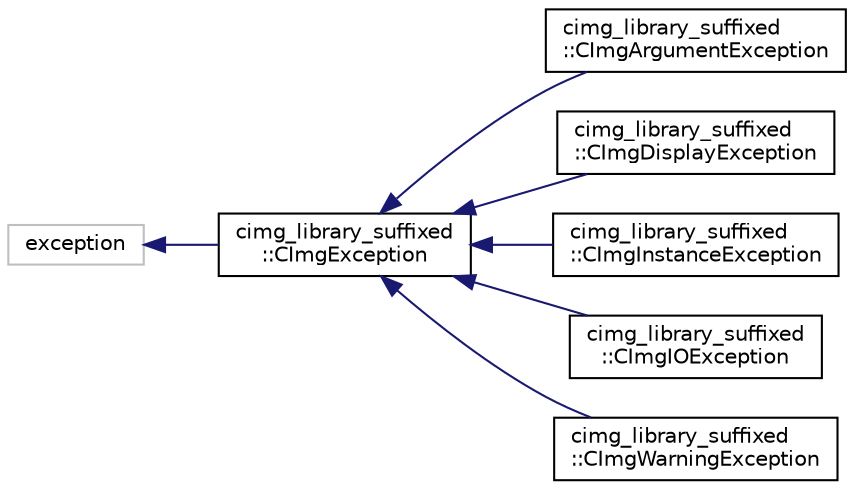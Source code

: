 digraph "Graphical Class Hierarchy"
{
  edge [fontname="Helvetica",fontsize="10",labelfontname="Helvetica",labelfontsize="10"];
  node [fontname="Helvetica",fontsize="10",shape=record];
  rankdir="LR";
  Node1 [label="exception",height=0.2,width=0.4,color="grey75", fillcolor="white", style="filled"];
  Node1 -> Node2 [dir="back",color="midnightblue",fontsize="10",style="solid",fontname="Helvetica"];
  Node2 [label="cimg_library_suffixed\l::CImgException",height=0.2,width=0.4,color="black", fillcolor="white", style="filled",URL="$structcimg__library__suffixed_1_1_c_img_exception.html",tooltip="Instances of CImgException are thrown when errors are encountered in a  function call."];
  Node2 -> Node3 [dir="back",color="midnightblue",fontsize="10",style="solid",fontname="Helvetica"];
  Node3 [label="cimg_library_suffixed\l::CImgArgumentException",height=0.2,width=0.4,color="black", fillcolor="white", style="filled",URL="$structcimg__library__suffixed_1_1_c_img_argument_exception.html"];
  Node2 -> Node4 [dir="back",color="midnightblue",fontsize="10",style="solid",fontname="Helvetica"];
  Node4 [label="cimg_library_suffixed\l::CImgDisplayException",height=0.2,width=0.4,color="black", fillcolor="white", style="filled",URL="$structcimg__library__suffixed_1_1_c_img_display_exception.html"];
  Node2 -> Node5 [dir="back",color="midnightblue",fontsize="10",style="solid",fontname="Helvetica"];
  Node5 [label="cimg_library_suffixed\l::CImgInstanceException",height=0.2,width=0.4,color="black", fillcolor="white", style="filled",URL="$structcimg__library__suffixed_1_1_c_img_instance_exception.html"];
  Node2 -> Node6 [dir="back",color="midnightblue",fontsize="10",style="solid",fontname="Helvetica"];
  Node6 [label="cimg_library_suffixed\l::CImgIOException",height=0.2,width=0.4,color="black", fillcolor="white", style="filled",URL="$structcimg__library__suffixed_1_1_c_img_i_o_exception.html"];
  Node2 -> Node7 [dir="back",color="midnightblue",fontsize="10",style="solid",fontname="Helvetica"];
  Node7 [label="cimg_library_suffixed\l::CImgWarningException",height=0.2,width=0.4,color="black", fillcolor="white", style="filled",URL="$structcimg__library__suffixed_1_1_c_img_warning_exception.html"];
}
